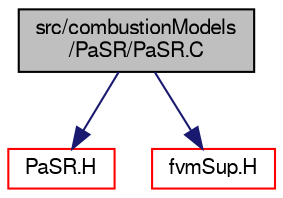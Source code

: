 digraph "src/combustionModels/PaSR/PaSR.C"
{
  bgcolor="transparent";
  edge [fontname="FreeSans",fontsize="10",labelfontname="FreeSans",labelfontsize="10"];
  node [fontname="FreeSans",fontsize="10",shape=record];
  Node0 [label="src/combustionModels\l/PaSR/PaSR.C",height=0.2,width=0.4,color="black", fillcolor="grey75", style="filled", fontcolor="black"];
  Node0 -> Node1 [color="midnightblue",fontsize="10",style="solid",fontname="FreeSans"];
  Node1 [label="PaSR.H",height=0.2,width=0.4,color="red",URL="$a00083.html"];
  Node0 -> Node3 [color="midnightblue",fontsize="10",style="solid",fontname="FreeSans"];
  Node3 [label="fvmSup.H",height=0.2,width=0.4,color="red",URL="$a03083.html",tooltip="Calculate the matrix for implicit and explicit sources. "];
}
